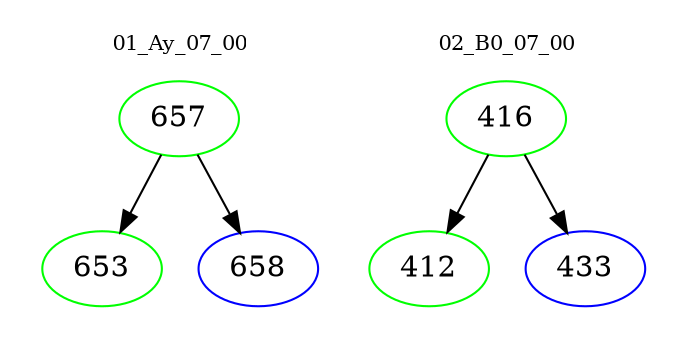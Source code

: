 digraph{
subgraph cluster_0 {
color = white
label = "01_Ay_07_00";
fontsize=10;
T0_657 [label="657", color="green"]
T0_657 -> T0_653 [color="black"]
T0_653 [label="653", color="green"]
T0_657 -> T0_658 [color="black"]
T0_658 [label="658", color="blue"]
}
subgraph cluster_1 {
color = white
label = "02_B0_07_00";
fontsize=10;
T1_416 [label="416", color="green"]
T1_416 -> T1_412 [color="black"]
T1_412 [label="412", color="green"]
T1_416 -> T1_433 [color="black"]
T1_433 [label="433", color="blue"]
}
}
